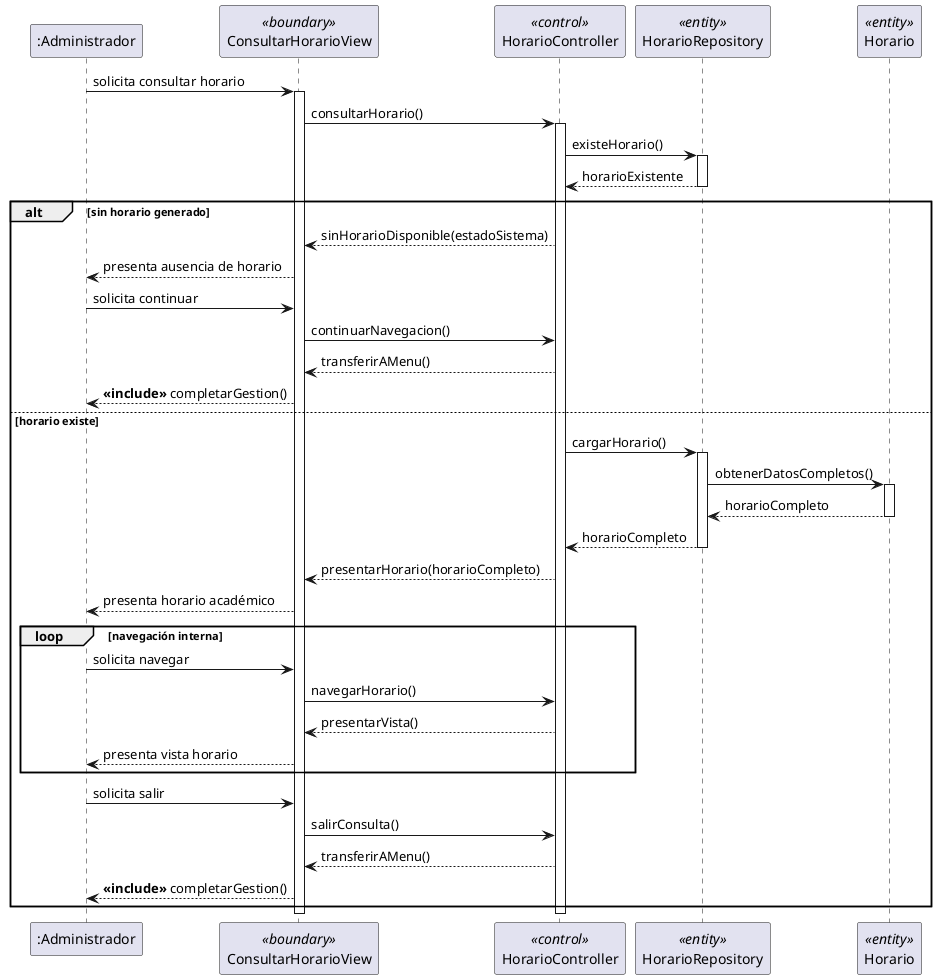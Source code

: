 @startuml consultarHorario-analisis

participant ":Administrador" as Admin
participant "ConsultarHorarioView" as View <<boundary>>
participant "HorarioController" as Controller <<control>>
participant "HorarioRepository" as Repository <<entity>>
participant "Horario" as Schedule <<entity>>

Admin -> View : solicita consultar horario

activate View
View -> Controller : consultarHorario()
activate Controller

Controller -> Repository : existeHorario()
activate Repository
Repository --> Controller : horarioExistente
deactivate Repository

alt sin horario generado
    Controller --> View : sinHorarioDisponible(estadoSistema)
    View --> Admin : presenta ausencia de horario
    
    Admin -> View : solicita continuar
    View -> Controller : continuarNavegacion()
    Controller --> View : transferirAMenu()
    View --> Admin : **<<include>>** completarGestion()
    
else horario existe
    Controller -> Repository : cargarHorario()
    activate Repository
    Repository -> Schedule : obtenerDatosCompletos()
    activate Schedule
    Schedule --> Repository : horarioCompleto
    deactivate Schedule
    Repository --> Controller : horarioCompleto
    deactivate Repository
    
    Controller --> View : presentarHorario(horarioCompleto)
    View --> Admin : presenta horario académico
    
    loop navegación interna
        Admin -> View : solicita navegar
        View -> Controller : navegarHorario()
        Controller --> View : presentarVista()
        View --> Admin : presenta vista horario
    end
    
    Admin -> View : solicita salir
    View -> Controller : salirConsulta()
    Controller --> View : transferirAMenu()
    View --> Admin : **<<include>>** completarGestion()
end

deactivate Controller
deactivate View

@enduml